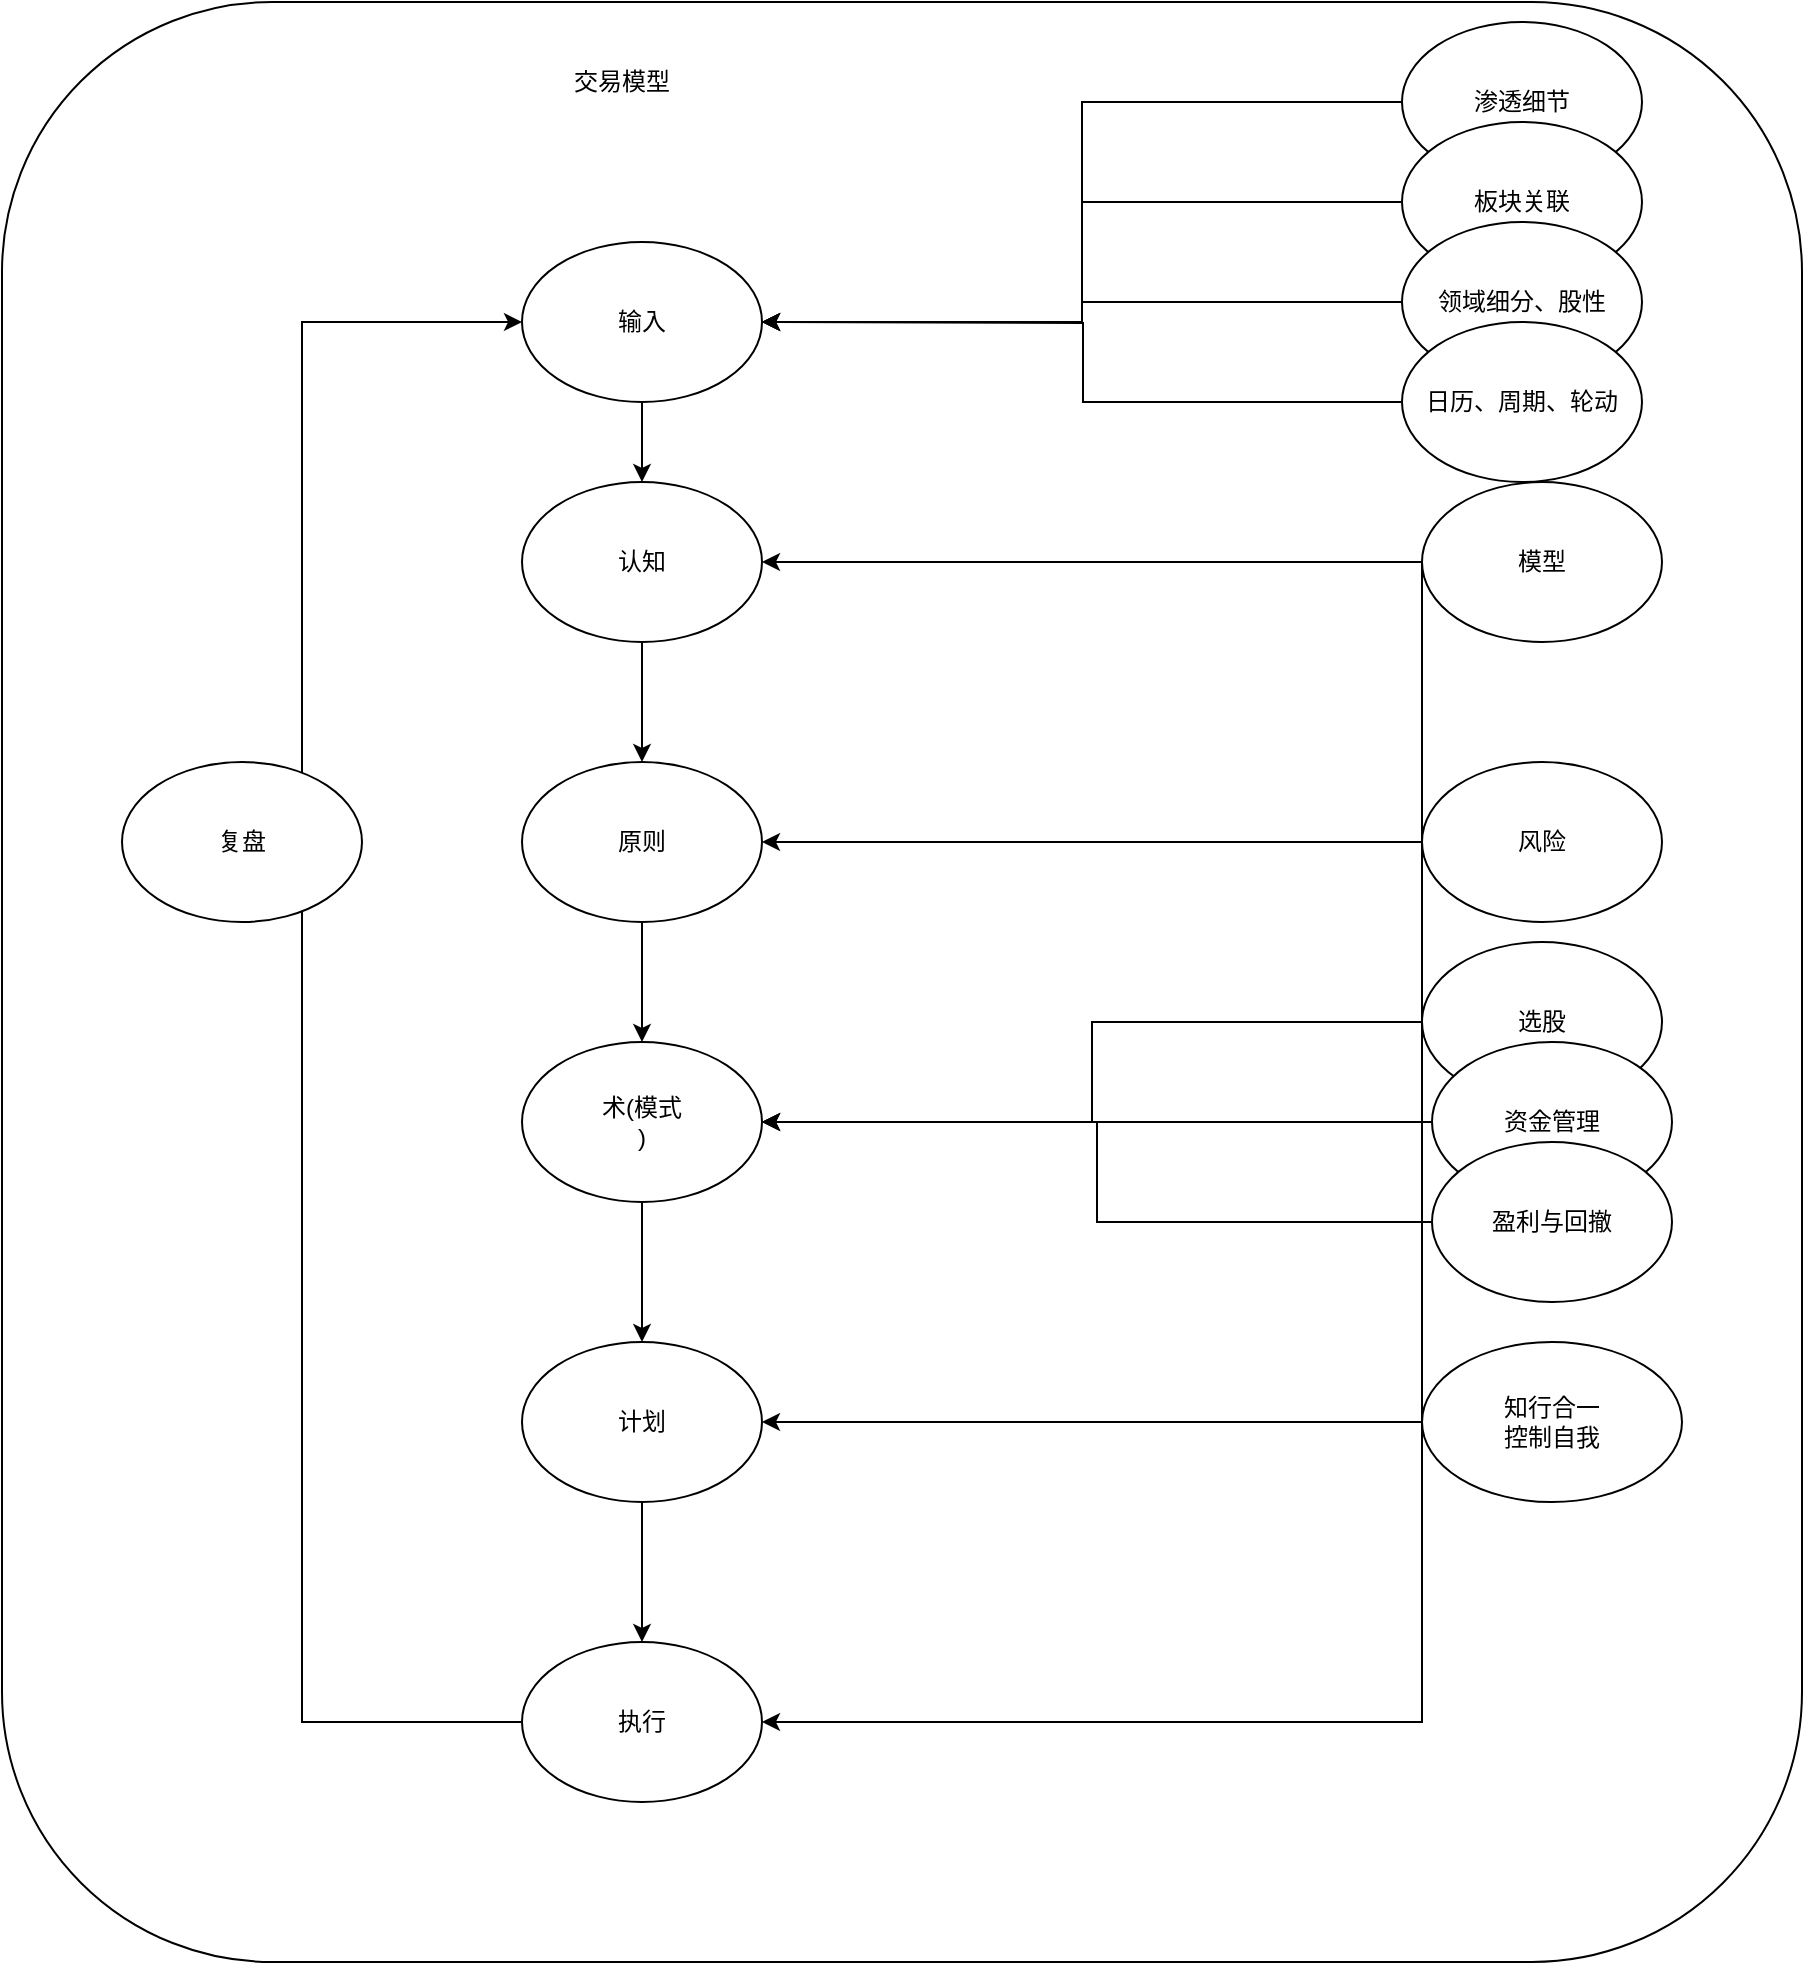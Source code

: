 <mxfile version="20.3.0" type="github">
  <diagram id="sSUNDJ4acDck_fxiAASo" name="第 1 页">
    <mxGraphModel dx="1673" dy="941" grid="1" gridSize="10" guides="1" tooltips="1" connect="1" arrows="1" fold="1" page="1" pageScale="1" pageWidth="827" pageHeight="1169" math="0" shadow="0">
      <root>
        <mxCell id="0" />
        <mxCell id="1" parent="0" />
        <mxCell id="QDTk_lBvC4lLmpNK7d44-16" value="" style="rounded=1;whiteSpace=wrap;html=1;" parent="1" vertex="1">
          <mxGeometry x="90" y="40" width="900" height="980" as="geometry" />
        </mxCell>
        <mxCell id="QDTk_lBvC4lLmpNK7d44-7" style="edgeStyle=orthogonalEdgeStyle;rounded=0;orthogonalLoop=1;jettySize=auto;html=1;exitX=0.5;exitY=1;exitDx=0;exitDy=0;" parent="1" source="QDTk_lBvC4lLmpNK7d44-1" target="QDTk_lBvC4lLmpNK7d44-2" edge="1">
          <mxGeometry relative="1" as="geometry" />
        </mxCell>
        <mxCell id="QDTk_lBvC4lLmpNK7d44-1" value="输入" style="ellipse;whiteSpace=wrap;html=1;" parent="1" vertex="1">
          <mxGeometry x="350" y="160" width="120" height="80" as="geometry" />
        </mxCell>
        <mxCell id="QDTk_lBvC4lLmpNK7d44-12" style="edgeStyle=orthogonalEdgeStyle;rounded=0;orthogonalLoop=1;jettySize=auto;html=1;exitX=0.5;exitY=1;exitDx=0;exitDy=0;entryX=0.5;entryY=0;entryDx=0;entryDy=0;" parent="1" source="QDTk_lBvC4lLmpNK7d44-2" target="QDTk_lBvC4lLmpNK7d44-3" edge="1">
          <mxGeometry relative="1" as="geometry" />
        </mxCell>
        <mxCell id="QDTk_lBvC4lLmpNK7d44-2" value="认知" style="ellipse;whiteSpace=wrap;html=1;" parent="1" vertex="1">
          <mxGeometry x="350" y="280" width="120" height="80" as="geometry" />
        </mxCell>
        <mxCell id="QDTk_lBvC4lLmpNK7d44-9" style="edgeStyle=orthogonalEdgeStyle;rounded=0;orthogonalLoop=1;jettySize=auto;html=1;exitX=0.5;exitY=1;exitDx=0;exitDy=0;" parent="1" source="QDTk_lBvC4lLmpNK7d44-3" target="QDTk_lBvC4lLmpNK7d44-4" edge="1">
          <mxGeometry relative="1" as="geometry" />
        </mxCell>
        <mxCell id="QDTk_lBvC4lLmpNK7d44-3" value="原则" style="ellipse;whiteSpace=wrap;html=1;" parent="1" vertex="1">
          <mxGeometry x="350" y="420" width="120" height="80" as="geometry" />
        </mxCell>
        <mxCell id="QDTk_lBvC4lLmpNK7d44-10" style="edgeStyle=orthogonalEdgeStyle;rounded=0;orthogonalLoop=1;jettySize=auto;html=1;exitX=0.5;exitY=1;exitDx=0;exitDy=0;entryX=0.5;entryY=0;entryDx=0;entryDy=0;" parent="1" source="QDTk_lBvC4lLmpNK7d44-4" target="QDTk_lBvC4lLmpNK7d44-5" edge="1">
          <mxGeometry relative="1" as="geometry" />
        </mxCell>
        <mxCell id="QDTk_lBvC4lLmpNK7d44-4" value="术(模式&lt;br&gt;)" style="ellipse;whiteSpace=wrap;html=1;" parent="1" vertex="1">
          <mxGeometry x="350" y="560" width="120" height="80" as="geometry" />
        </mxCell>
        <mxCell id="QDTk_lBvC4lLmpNK7d44-13" style="edgeStyle=orthogonalEdgeStyle;rounded=0;orthogonalLoop=1;jettySize=auto;html=1;entryX=0;entryY=0.5;entryDx=0;entryDy=0;exitX=0;exitY=0.5;exitDx=0;exitDy=0;" parent="1" source="QDTk_lBvC4lLmpNK7d44-21" target="QDTk_lBvC4lLmpNK7d44-1" edge="1">
          <mxGeometry relative="1" as="geometry">
            <Array as="points">
              <mxPoint x="240" y="900" />
              <mxPoint x="240" y="200" />
            </Array>
          </mxGeometry>
        </mxCell>
        <mxCell id="QDTk_lBvC4lLmpNK7d44-24" style="edgeStyle=orthogonalEdgeStyle;rounded=0;orthogonalLoop=1;jettySize=auto;html=1;exitX=0.5;exitY=1;exitDx=0;exitDy=0;" parent="1" source="QDTk_lBvC4lLmpNK7d44-5" target="QDTk_lBvC4lLmpNK7d44-21" edge="1">
          <mxGeometry relative="1" as="geometry" />
        </mxCell>
        <mxCell id="QDTk_lBvC4lLmpNK7d44-5" value="计划" style="ellipse;whiteSpace=wrap;html=1;" parent="1" vertex="1">
          <mxGeometry x="350" y="710" width="120" height="80" as="geometry" />
        </mxCell>
        <mxCell id="QDTk_lBvC4lLmpNK7d44-15" value="复盘" style="ellipse;whiteSpace=wrap;html=1;" parent="1" vertex="1">
          <mxGeometry x="150" y="420" width="120" height="80" as="geometry" />
        </mxCell>
        <mxCell id="QDTk_lBvC4lLmpNK7d44-17" value="交易模型" style="text;html=1;strokeColor=none;fillColor=none;align=center;verticalAlign=middle;whiteSpace=wrap;rounded=0;" parent="1" vertex="1">
          <mxGeometry x="300" y="60" width="200" height="40" as="geometry" />
        </mxCell>
        <mxCell id="QDTk_lBvC4lLmpNK7d44-19" style="edgeStyle=orthogonalEdgeStyle;rounded=0;orthogonalLoop=1;jettySize=auto;html=1;exitX=0;exitY=0.5;exitDx=0;exitDy=0;entryX=1;entryY=0.5;entryDx=0;entryDy=0;" parent="1" source="QDTk_lBvC4lLmpNK7d44-18" target="QDTk_lBvC4lLmpNK7d44-2" edge="1">
          <mxGeometry relative="1" as="geometry" />
        </mxCell>
        <mxCell id="QDTk_lBvC4lLmpNK7d44-23" style="edgeStyle=orthogonalEdgeStyle;rounded=0;orthogonalLoop=1;jettySize=auto;html=1;exitX=0;exitY=0.5;exitDx=0;exitDy=0;" parent="1" source="QDTk_lBvC4lLmpNK7d44-18" target="QDTk_lBvC4lLmpNK7d44-21" edge="1">
          <mxGeometry relative="1" as="geometry">
            <Array as="points">
              <mxPoint x="800" y="900" />
            </Array>
          </mxGeometry>
        </mxCell>
        <mxCell id="QDTk_lBvC4lLmpNK7d44-18" value="模型" style="ellipse;whiteSpace=wrap;html=1;" parent="1" vertex="1">
          <mxGeometry x="800" y="280" width="120" height="80" as="geometry" />
        </mxCell>
        <mxCell id="QDTk_lBvC4lLmpNK7d44-21" value="执行" style="ellipse;whiteSpace=wrap;html=1;" parent="1" vertex="1">
          <mxGeometry x="350" y="860" width="120" height="80" as="geometry" />
        </mxCell>
        <mxCell id="QDTk_lBvC4lLmpNK7d44-33" style="edgeStyle=orthogonalEdgeStyle;rounded=0;orthogonalLoop=1;jettySize=auto;html=1;exitX=0;exitY=0.5;exitDx=0;exitDy=0;entryX=1;entryY=0.5;entryDx=0;entryDy=0;" parent="1" source="QDTk_lBvC4lLmpNK7d44-32" target="QDTk_lBvC4lLmpNK7d44-3" edge="1">
          <mxGeometry relative="1" as="geometry" />
        </mxCell>
        <mxCell id="QDTk_lBvC4lLmpNK7d44-32" value="风险" style="ellipse;whiteSpace=wrap;html=1;" parent="1" vertex="1">
          <mxGeometry x="800" y="420" width="120" height="80" as="geometry" />
        </mxCell>
        <mxCell id="3ZODtghZDt5uGHC-I1vt-5" style="edgeStyle=orthogonalEdgeStyle;rounded=0;orthogonalLoop=1;jettySize=auto;html=1;exitX=0;exitY=0.5;exitDx=0;exitDy=0;" edge="1" parent="1" source="QDTk_lBvC4lLmpNK7d44-34" target="QDTk_lBvC4lLmpNK7d44-4">
          <mxGeometry relative="1" as="geometry">
            <Array as="points">
              <mxPoint x="635" y="550" />
              <mxPoint x="635" y="600" />
            </Array>
          </mxGeometry>
        </mxCell>
        <mxCell id="QDTk_lBvC4lLmpNK7d44-34" value="选股" style="ellipse;whiteSpace=wrap;html=1;" parent="1" vertex="1">
          <mxGeometry x="800" y="510" width="120" height="80" as="geometry" />
        </mxCell>
        <mxCell id="3ZODtghZDt5uGHC-I1vt-8" style="edgeStyle=orthogonalEdgeStyle;rounded=0;orthogonalLoop=1;jettySize=auto;html=1;exitX=0;exitY=0.5;exitDx=0;exitDy=0;entryX=1;entryY=0.5;entryDx=0;entryDy=0;" edge="1" parent="1" source="3ZODtghZDt5uGHC-I1vt-2" target="QDTk_lBvC4lLmpNK7d44-5">
          <mxGeometry relative="1" as="geometry" />
        </mxCell>
        <mxCell id="3ZODtghZDt5uGHC-I1vt-2" value="知行合一&lt;br&gt;控制自我" style="ellipse;whiteSpace=wrap;html=1;" vertex="1" parent="1">
          <mxGeometry x="800" y="710" width="130" height="80" as="geometry" />
        </mxCell>
        <mxCell id="3ZODtghZDt5uGHC-I1vt-11" style="edgeStyle=orthogonalEdgeStyle;rounded=0;orthogonalLoop=1;jettySize=auto;html=1;exitX=0;exitY=0.5;exitDx=0;exitDy=0;entryX=1;entryY=0.5;entryDx=0;entryDy=0;" edge="1" parent="1" source="3ZODtghZDt5uGHC-I1vt-10" target="QDTk_lBvC4lLmpNK7d44-4">
          <mxGeometry relative="1" as="geometry" />
        </mxCell>
        <mxCell id="3ZODtghZDt5uGHC-I1vt-10" value="资金管理" style="ellipse;whiteSpace=wrap;html=1;" vertex="1" parent="1">
          <mxGeometry x="805" y="560" width="120" height="80" as="geometry" />
        </mxCell>
        <mxCell id="3ZODtghZDt5uGHC-I1vt-13" style="edgeStyle=orthogonalEdgeStyle;rounded=0;orthogonalLoop=1;jettySize=auto;html=1;exitX=0;exitY=0.5;exitDx=0;exitDy=0;entryX=1;entryY=0.5;entryDx=0;entryDy=0;" edge="1" parent="1" source="3ZODtghZDt5uGHC-I1vt-12" target="QDTk_lBvC4lLmpNK7d44-4">
          <mxGeometry relative="1" as="geometry" />
        </mxCell>
        <mxCell id="3ZODtghZDt5uGHC-I1vt-12" value="盈利与回撤" style="ellipse;whiteSpace=wrap;html=1;" vertex="1" parent="1">
          <mxGeometry x="805" y="610" width="120" height="80" as="geometry" />
        </mxCell>
        <mxCell id="3ZODtghZDt5uGHC-I1vt-18" style="edgeStyle=orthogonalEdgeStyle;rounded=0;orthogonalLoop=1;jettySize=auto;html=1;exitX=0;exitY=0.5;exitDx=0;exitDy=0;entryX=1;entryY=0.5;entryDx=0;entryDy=0;" edge="1" parent="1" source="3ZODtghZDt5uGHC-I1vt-14" target="QDTk_lBvC4lLmpNK7d44-1">
          <mxGeometry relative="1" as="geometry" />
        </mxCell>
        <mxCell id="3ZODtghZDt5uGHC-I1vt-14" value="渗透细节" style="ellipse;whiteSpace=wrap;html=1;" vertex="1" parent="1">
          <mxGeometry x="790" y="50" width="120" height="80" as="geometry" />
        </mxCell>
        <mxCell id="3ZODtghZDt5uGHC-I1vt-19" style="edgeStyle=orthogonalEdgeStyle;rounded=0;orthogonalLoop=1;jettySize=auto;html=1;exitX=0;exitY=0.5;exitDx=0;exitDy=0;entryX=1;entryY=0.5;entryDx=0;entryDy=0;" edge="1" parent="1" source="3ZODtghZDt5uGHC-I1vt-15" target="QDTk_lBvC4lLmpNK7d44-1">
          <mxGeometry relative="1" as="geometry" />
        </mxCell>
        <mxCell id="3ZODtghZDt5uGHC-I1vt-15" value="板块关联" style="ellipse;whiteSpace=wrap;html=1;" vertex="1" parent="1">
          <mxGeometry x="790" y="100" width="120" height="80" as="geometry" />
        </mxCell>
        <mxCell id="3ZODtghZDt5uGHC-I1vt-20" style="edgeStyle=orthogonalEdgeStyle;rounded=0;orthogonalLoop=1;jettySize=auto;html=1;exitX=0;exitY=0.5;exitDx=0;exitDy=0;entryX=1;entryY=0.5;entryDx=0;entryDy=0;" edge="1" parent="1" source="3ZODtghZDt5uGHC-I1vt-16" target="QDTk_lBvC4lLmpNK7d44-1">
          <mxGeometry relative="1" as="geometry" />
        </mxCell>
        <mxCell id="3ZODtghZDt5uGHC-I1vt-16" value="领域细分、股性" style="ellipse;whiteSpace=wrap;html=1;" vertex="1" parent="1">
          <mxGeometry x="790" y="150" width="120" height="80" as="geometry" />
        </mxCell>
        <mxCell id="3ZODtghZDt5uGHC-I1vt-21" style="edgeStyle=orthogonalEdgeStyle;rounded=0;orthogonalLoop=1;jettySize=auto;html=1;exitX=0;exitY=0.5;exitDx=0;exitDy=0;" edge="1" parent="1" source="3ZODtghZDt5uGHC-I1vt-17">
          <mxGeometry relative="1" as="geometry">
            <mxPoint x="470" y="200" as="targetPoint" />
          </mxGeometry>
        </mxCell>
        <mxCell id="3ZODtghZDt5uGHC-I1vt-17" value="日历、周期、轮动" style="ellipse;whiteSpace=wrap;html=1;" vertex="1" parent="1">
          <mxGeometry x="790" y="200" width="120" height="80" as="geometry" />
        </mxCell>
      </root>
    </mxGraphModel>
  </diagram>
</mxfile>
